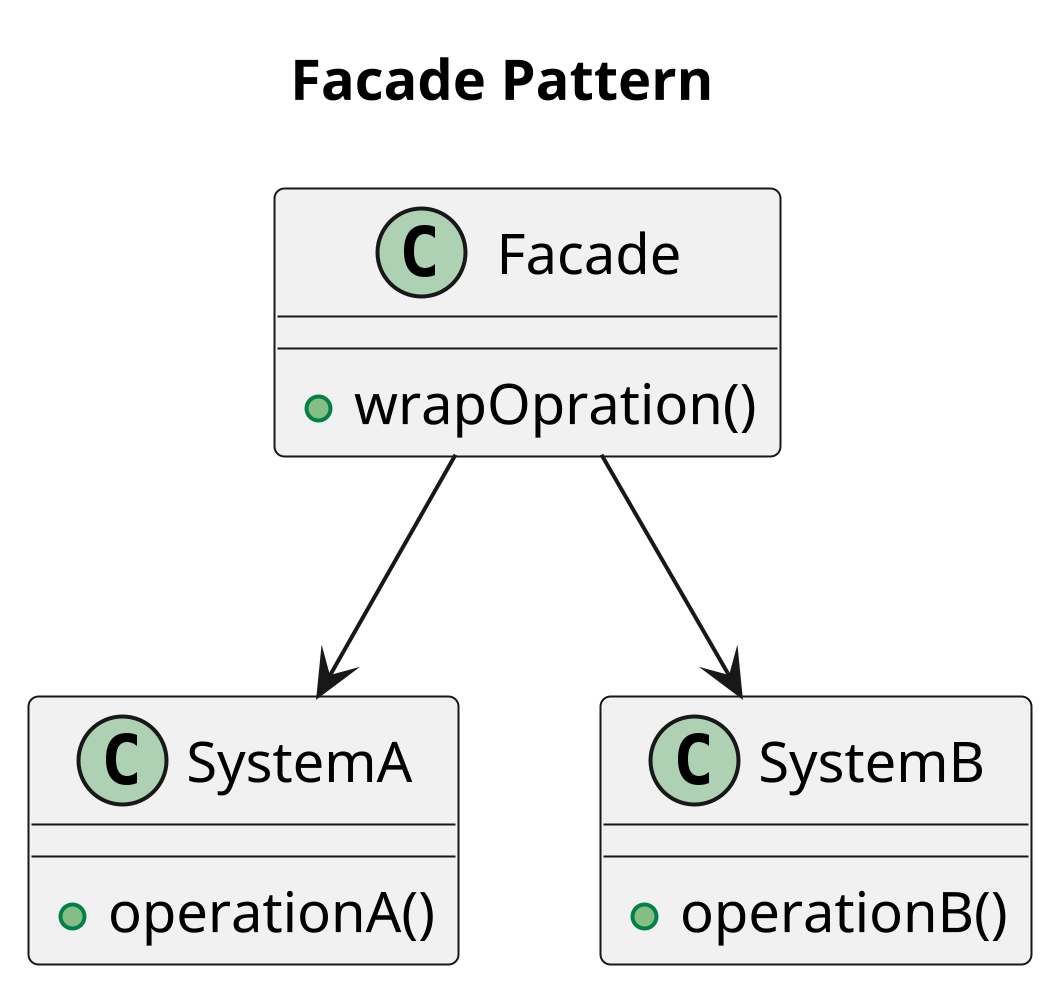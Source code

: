 @startuml
scale 1024 height
title Facade Pattern

class Facade {
    + wrapOpration()
}
class SystemA {
    + operationA()
}
class SystemB {
    + operationB()
}

Facade --> SystemA
Facade --> SystemB
@enduml